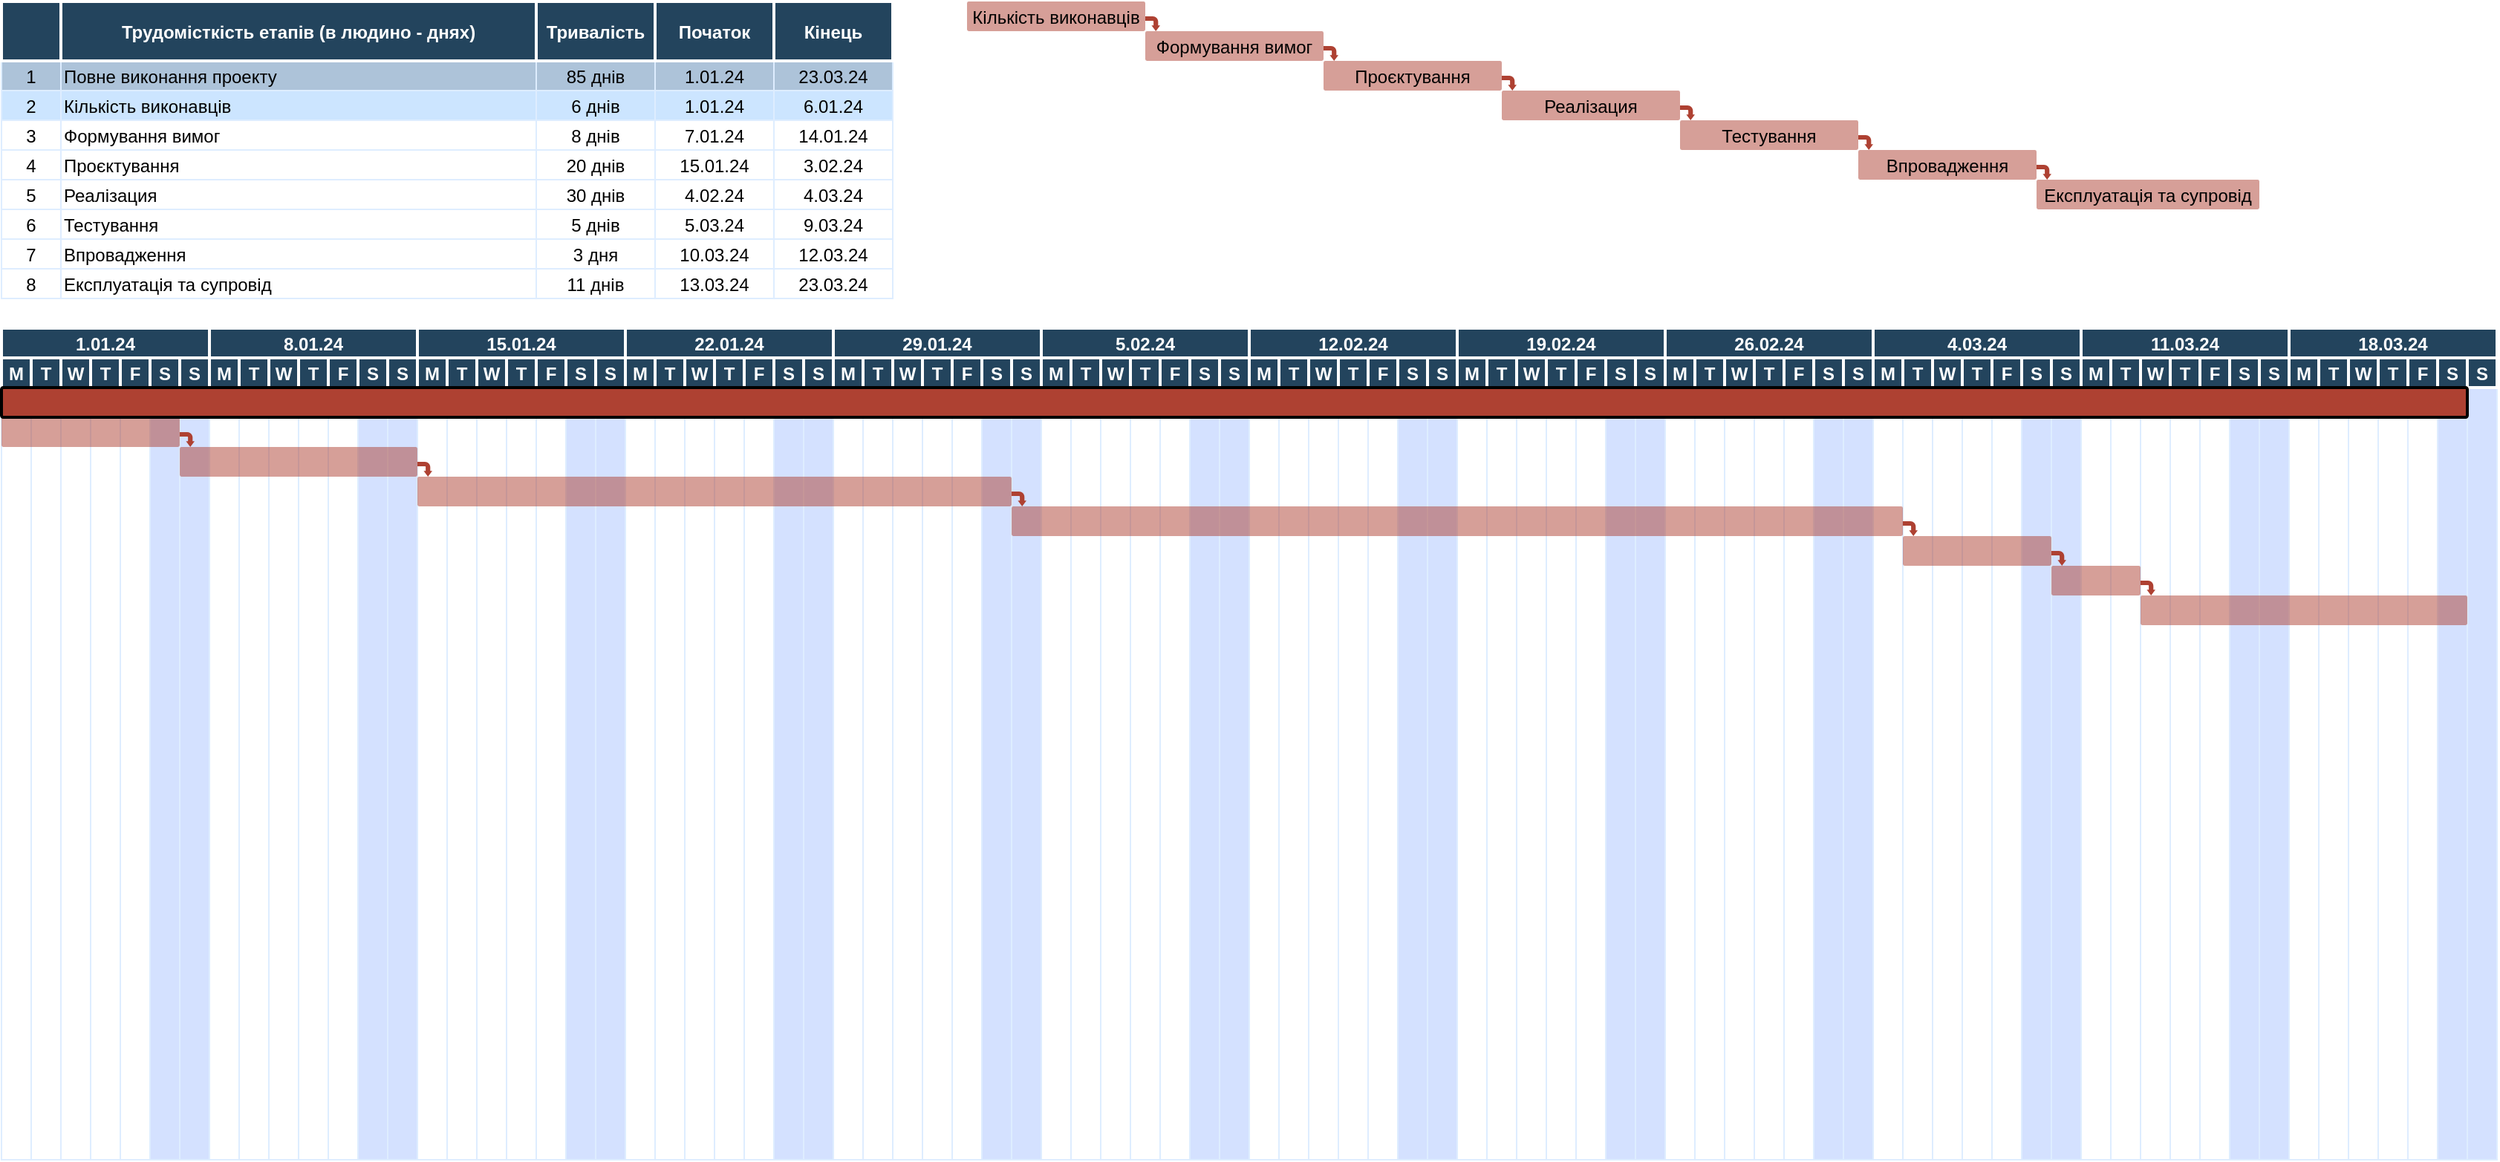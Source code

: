 <mxfile version="22.1.11" type="device">
  <diagram name="Page-1" id="8378b5f6-a2b2-b727-a746-972ab9d02e00">
    <mxGraphModel dx="1666" dy="759" grid="1" gridSize="10" guides="1" tooltips="1" connect="0" arrows="1" fold="1" page="1" pageScale="1.5" pageWidth="1169" pageHeight="827" background="none" math="0" shadow="0">
      <root>
        <mxCell id="0" />
        <mxCell id="1" parent="0" />
        <mxCell id="yzSinO0hrtpDDesFTwgu-344" value="" style="strokeColor=#DEEDFF" vertex="1" parent="1">
          <mxGeometry x="1610.0" y="320.0" width="20" height="520" as="geometry" />
        </mxCell>
        <mxCell id="yzSinO0hrtpDDesFTwgu-345" value="" style="strokeColor=#DEEDFF" vertex="1" parent="1">
          <mxGeometry x="1630.0" y="320.0" width="20" height="520" as="geometry" />
        </mxCell>
        <mxCell id="yzSinO0hrtpDDesFTwgu-346" value="" style="strokeColor=#DEEDFF" vertex="1" parent="1">
          <mxGeometry x="1650.0" y="320.0" width="20" height="520" as="geometry" />
        </mxCell>
        <mxCell id="yzSinO0hrtpDDesFTwgu-347" value="" style="strokeColor=#DEEDFF" vertex="1" parent="1">
          <mxGeometry x="1670.0" y="320.0" width="20" height="520" as="geometry" />
        </mxCell>
        <mxCell id="yzSinO0hrtpDDesFTwgu-348" value="" style="strokeColor=#DEEDFF" vertex="1" parent="1">
          <mxGeometry x="1690.0" y="320.0" width="20" height="520" as="geometry" />
        </mxCell>
        <mxCell id="yzSinO0hrtpDDesFTwgu-349" value="" style="strokeColor=#DEEDFF;fillColor=#D4E1FF" vertex="1" parent="1">
          <mxGeometry x="1710.0" y="320.0" width="20" height="520" as="geometry" />
        </mxCell>
        <mxCell id="yzSinO0hrtpDDesFTwgu-350" value="" style="strokeColor=#DEEDFF;fillColor=#D4E1FF" vertex="1" parent="1">
          <mxGeometry x="1730.0" y="320.0" width="20" height="520" as="geometry" />
        </mxCell>
        <mxCell id="yzSinO0hrtpDDesFTwgu-351" value="18.03.24" style="fillColor=#23445D;strokeColor=#FFFFFF;strokeWidth=2;fontColor=#FFFFFF;fontStyle=1" vertex="1" parent="1">
          <mxGeometry x="1610.0" y="280.0" width="140" height="20" as="geometry" />
        </mxCell>
        <mxCell id="yzSinO0hrtpDDesFTwgu-352" value="M" style="fillColor=#23445D;strokeColor=#FFFFFF;strokeWidth=2;fontColor=#FFFFFF;fontStyle=1" vertex="1" parent="1">
          <mxGeometry x="1610.0" y="300.0" width="20" height="20" as="geometry" />
        </mxCell>
        <mxCell id="yzSinO0hrtpDDesFTwgu-353" value="T" style="fillColor=#23445D;strokeColor=#FFFFFF;strokeWidth=2;fontColor=#FFFFFF;fontStyle=1" vertex="1" parent="1">
          <mxGeometry x="1630.0" y="300.0" width="20" height="20" as="geometry" />
        </mxCell>
        <mxCell id="yzSinO0hrtpDDesFTwgu-354" value="W" style="fillColor=#23445D;strokeColor=#FFFFFF;strokeWidth=2;fontColor=#FFFFFF;fontStyle=1" vertex="1" parent="1">
          <mxGeometry x="1650.0" y="300.0" width="20" height="20" as="geometry" />
        </mxCell>
        <mxCell id="yzSinO0hrtpDDesFTwgu-355" value="T" style="fillColor=#23445D;strokeColor=#FFFFFF;strokeWidth=2;fontColor=#FFFFFF;fontStyle=1" vertex="1" parent="1">
          <mxGeometry x="1670.0" y="300.0" width="20" height="20" as="geometry" />
        </mxCell>
        <mxCell id="yzSinO0hrtpDDesFTwgu-356" value="F" style="fillColor=#23445D;strokeColor=#FFFFFF;strokeWidth=2;fontColor=#FFFFFF;fontStyle=1" vertex="1" parent="1">
          <mxGeometry x="1690.0" y="300.0" width="20" height="20" as="geometry" />
        </mxCell>
        <mxCell id="yzSinO0hrtpDDesFTwgu-357" value="S" style="fillColor=#23445D;strokeColor=#FFFFFF;strokeWidth=2;fontColor=#FFFFFF;fontStyle=1" vertex="1" parent="1">
          <mxGeometry x="1710.0" y="300.0" width="20" height="20" as="geometry" />
        </mxCell>
        <mxCell id="yzSinO0hrtpDDesFTwgu-358" value="S" style="fillColor=#23445D;strokeColor=#FFFFFF;strokeWidth=2;fontColor=#FFFFFF;fontStyle=1" vertex="1" parent="1">
          <mxGeometry x="1730.0" y="300.0" width="20" height="20" as="geometry" />
        </mxCell>
        <mxCell id="yzSinO0hrtpDDesFTwgu-278" value="" style="strokeColor=#DEEDFF" vertex="1" parent="1">
          <mxGeometry x="1050.0" y="320.0" width="20" height="520" as="geometry" />
        </mxCell>
        <mxCell id="yzSinO0hrtpDDesFTwgu-279" value="" style="strokeColor=#DEEDFF" vertex="1" parent="1">
          <mxGeometry x="1070.0" y="320.0" width="20" height="520" as="geometry" />
        </mxCell>
        <mxCell id="yzSinO0hrtpDDesFTwgu-280" value="" style="strokeColor=#DEEDFF" vertex="1" parent="1">
          <mxGeometry x="1090.0" y="320.0" width="20" height="520" as="geometry" />
        </mxCell>
        <mxCell id="yzSinO0hrtpDDesFTwgu-281" value="" style="strokeColor=#DEEDFF" vertex="1" parent="1">
          <mxGeometry x="1110.0" y="320.0" width="20" height="520" as="geometry" />
        </mxCell>
        <mxCell id="yzSinO0hrtpDDesFTwgu-282" value="" style="strokeColor=#DEEDFF" vertex="1" parent="1">
          <mxGeometry x="1130.0" y="320.0" width="20" height="520" as="geometry" />
        </mxCell>
        <mxCell id="yzSinO0hrtpDDesFTwgu-283" value="" style="strokeColor=#DEEDFF;fillColor=#D4E1FF" vertex="1" parent="1">
          <mxGeometry x="1150.0" y="320.0" width="20" height="520" as="geometry" />
        </mxCell>
        <mxCell id="yzSinO0hrtpDDesFTwgu-284" value="" style="strokeColor=#DEEDFF;fillColor=#D4E1FF" vertex="1" parent="1">
          <mxGeometry x="1170.0" y="320.0" width="20" height="520" as="geometry" />
        </mxCell>
        <mxCell id="yzSinO0hrtpDDesFTwgu-285" value="19.02.24" style="fillColor=#23445D;strokeColor=#FFFFFF;strokeWidth=2;fontColor=#FFFFFF;fontStyle=1" vertex="1" parent="1">
          <mxGeometry x="1050.0" y="280.0" width="140" height="20" as="geometry" />
        </mxCell>
        <mxCell id="yzSinO0hrtpDDesFTwgu-286" value="M" style="fillColor=#23445D;strokeColor=#FFFFFF;strokeWidth=2;fontColor=#FFFFFF;fontStyle=1" vertex="1" parent="1">
          <mxGeometry x="1050.0" y="300.0" width="20" height="20" as="geometry" />
        </mxCell>
        <mxCell id="yzSinO0hrtpDDesFTwgu-287" value="T" style="fillColor=#23445D;strokeColor=#FFFFFF;strokeWidth=2;fontColor=#FFFFFF;fontStyle=1" vertex="1" parent="1">
          <mxGeometry x="1070.0" y="300.0" width="20" height="20" as="geometry" />
        </mxCell>
        <mxCell id="yzSinO0hrtpDDesFTwgu-288" value="W" style="fillColor=#23445D;strokeColor=#FFFFFF;strokeWidth=2;fontColor=#FFFFFF;fontStyle=1" vertex="1" parent="1">
          <mxGeometry x="1090.0" y="300.0" width="20" height="20" as="geometry" />
        </mxCell>
        <mxCell id="yzSinO0hrtpDDesFTwgu-289" value="T" style="fillColor=#23445D;strokeColor=#FFFFFF;strokeWidth=2;fontColor=#FFFFFF;fontStyle=1" vertex="1" parent="1">
          <mxGeometry x="1110.0" y="300.0" width="20" height="20" as="geometry" />
        </mxCell>
        <mxCell id="yzSinO0hrtpDDesFTwgu-290" value="F" style="fillColor=#23445D;strokeColor=#FFFFFF;strokeWidth=2;fontColor=#FFFFFF;fontStyle=1" vertex="1" parent="1">
          <mxGeometry x="1130.0" y="300.0" width="20" height="20" as="geometry" />
        </mxCell>
        <mxCell id="yzSinO0hrtpDDesFTwgu-291" value="S" style="fillColor=#23445D;strokeColor=#FFFFFF;strokeWidth=2;fontColor=#FFFFFF;fontStyle=1" vertex="1" parent="1">
          <mxGeometry x="1150.0" y="300.0" width="20" height="20" as="geometry" />
        </mxCell>
        <mxCell id="yzSinO0hrtpDDesFTwgu-292" value="S" style="fillColor=#23445D;strokeColor=#FFFFFF;strokeWidth=2;fontColor=#FFFFFF;fontStyle=1" vertex="1" parent="1">
          <mxGeometry x="1170.0" y="300.0" width="20" height="20" as="geometry" />
        </mxCell>
        <mxCell id="yzSinO0hrtpDDesFTwgu-293" value="" style="shape=mxgraph.arrows.bent_right_arrow;fillColor=#AE4132;strokeColor=none;strokeWidth=2;direction=south" vertex="1" parent="1">
          <mxGeometry x="1510.0" y="450.0" width="10.0" height="10.0" as="geometry" />
        </mxCell>
        <mxCell id="yzSinO0hrtpDDesFTwgu-294" value="" style="strokeColor=#DEEDFF" vertex="1" parent="1">
          <mxGeometry x="1190.0" y="320.0" width="20" height="520" as="geometry" />
        </mxCell>
        <mxCell id="yzSinO0hrtpDDesFTwgu-295" value="" style="strokeColor=#DEEDFF" vertex="1" parent="1">
          <mxGeometry x="1210.0" y="320.0" width="20" height="520" as="geometry" />
        </mxCell>
        <mxCell id="yzSinO0hrtpDDesFTwgu-296" value="" style="strokeColor=#DEEDFF" vertex="1" parent="1">
          <mxGeometry x="1230.0" y="320.0" width="20" height="520" as="geometry" />
        </mxCell>
        <mxCell id="yzSinO0hrtpDDesFTwgu-297" value="" style="strokeColor=#DEEDFF" vertex="1" parent="1">
          <mxGeometry x="1250.0" y="320.0" width="20" height="520" as="geometry" />
        </mxCell>
        <mxCell id="yzSinO0hrtpDDesFTwgu-298" value="" style="strokeColor=#DEEDFF" vertex="1" parent="1">
          <mxGeometry x="1270.0" y="320.0" width="20" height="520" as="geometry" />
        </mxCell>
        <mxCell id="yzSinO0hrtpDDesFTwgu-299" value="" style="strokeColor=#DEEDFF;fillColor=#D4E1FF" vertex="1" parent="1">
          <mxGeometry x="1290.0" y="320.0" width="20" height="520" as="geometry" />
        </mxCell>
        <mxCell id="yzSinO0hrtpDDesFTwgu-300" value="" style="strokeColor=#DEEDFF;fillColor=#D4E1FF" vertex="1" parent="1">
          <mxGeometry x="1310.0" y="320.0" width="20" height="520" as="geometry" />
        </mxCell>
        <mxCell id="yzSinO0hrtpDDesFTwgu-301" value="26.02.24" style="fillColor=#23445D;strokeColor=#FFFFFF;strokeWidth=2;fontColor=#FFFFFF;fontStyle=1" vertex="1" parent="1">
          <mxGeometry x="1190.0" y="280.0" width="140" height="20" as="geometry" />
        </mxCell>
        <mxCell id="yzSinO0hrtpDDesFTwgu-302" value="M" style="fillColor=#23445D;strokeColor=#FFFFFF;strokeWidth=2;fontColor=#FFFFFF;fontStyle=1" vertex="1" parent="1">
          <mxGeometry x="1190.0" y="300.0" width="20" height="20" as="geometry" />
        </mxCell>
        <mxCell id="yzSinO0hrtpDDesFTwgu-303" value="T" style="fillColor=#23445D;strokeColor=#FFFFFF;strokeWidth=2;fontColor=#FFFFFF;fontStyle=1" vertex="1" parent="1">
          <mxGeometry x="1210.0" y="300.0" width="20" height="20" as="geometry" />
        </mxCell>
        <mxCell id="yzSinO0hrtpDDesFTwgu-304" value="W" style="fillColor=#23445D;strokeColor=#FFFFFF;strokeWidth=2;fontColor=#FFFFFF;fontStyle=1" vertex="1" parent="1">
          <mxGeometry x="1230.0" y="300.0" width="20" height="20" as="geometry" />
        </mxCell>
        <mxCell id="yzSinO0hrtpDDesFTwgu-305" value="T" style="fillColor=#23445D;strokeColor=#FFFFFF;strokeWidth=2;fontColor=#FFFFFF;fontStyle=1" vertex="1" parent="1">
          <mxGeometry x="1250.0" y="300.0" width="20" height="20" as="geometry" />
        </mxCell>
        <mxCell id="yzSinO0hrtpDDesFTwgu-306" value="F" style="fillColor=#23445D;strokeColor=#FFFFFF;strokeWidth=2;fontColor=#FFFFFF;fontStyle=1" vertex="1" parent="1">
          <mxGeometry x="1270.0" y="300.0" width="20" height="20" as="geometry" />
        </mxCell>
        <mxCell id="yzSinO0hrtpDDesFTwgu-307" value="S" style="fillColor=#23445D;strokeColor=#FFFFFF;strokeWidth=2;fontColor=#FFFFFF;fontStyle=1" vertex="1" parent="1">
          <mxGeometry x="1290.0" y="300.0" width="20" height="20" as="geometry" />
        </mxCell>
        <mxCell id="yzSinO0hrtpDDesFTwgu-308" value="S" style="fillColor=#23445D;strokeColor=#FFFFFF;strokeWidth=2;fontColor=#FFFFFF;fontStyle=1" vertex="1" parent="1">
          <mxGeometry x="1310.0" y="300.0" width="20" height="20" as="geometry" />
        </mxCell>
        <mxCell id="yzSinO0hrtpDDesFTwgu-309" value="" style="shape=mxgraph.arrows.bent_right_arrow;fillColor=#AE4132;strokeColor=none;strokeWidth=2;direction=south" vertex="1" parent="1">
          <mxGeometry x="1510.0" y="450.0" width="10.0" height="10.0" as="geometry" />
        </mxCell>
        <mxCell id="yzSinO0hrtpDDesFTwgu-310" value="" style="strokeColor=#DEEDFF" vertex="1" parent="1">
          <mxGeometry x="1330.0" y="320.0" width="20" height="520" as="geometry" />
        </mxCell>
        <mxCell id="yzSinO0hrtpDDesFTwgu-311" value="" style="strokeColor=#DEEDFF" vertex="1" parent="1">
          <mxGeometry x="1350.0" y="320.0" width="20" height="520" as="geometry" />
        </mxCell>
        <mxCell id="yzSinO0hrtpDDesFTwgu-312" value="" style="strokeColor=#DEEDFF" vertex="1" parent="1">
          <mxGeometry x="1370.0" y="320.0" width="20" height="520" as="geometry" />
        </mxCell>
        <mxCell id="yzSinO0hrtpDDesFTwgu-313" value="" style="strokeColor=#DEEDFF" vertex="1" parent="1">
          <mxGeometry x="1390.0" y="320.0" width="20" height="520" as="geometry" />
        </mxCell>
        <mxCell id="yzSinO0hrtpDDesFTwgu-314" value="" style="strokeColor=#DEEDFF" vertex="1" parent="1">
          <mxGeometry x="1410.0" y="320.0" width="20" height="520" as="geometry" />
        </mxCell>
        <mxCell id="yzSinO0hrtpDDesFTwgu-315" value="" style="strokeColor=#DEEDFF;fillColor=#D4E1FF" vertex="1" parent="1">
          <mxGeometry x="1430.0" y="320.0" width="20" height="520" as="geometry" />
        </mxCell>
        <mxCell id="yzSinO0hrtpDDesFTwgu-316" value="" style="strokeColor=#DEEDFF;fillColor=#D4E1FF" vertex="1" parent="1">
          <mxGeometry x="1450.0" y="320.0" width="20" height="520" as="geometry" />
        </mxCell>
        <mxCell id="yzSinO0hrtpDDesFTwgu-317" value="4.03.24" style="fillColor=#23445D;strokeColor=#FFFFFF;strokeWidth=2;fontColor=#FFFFFF;fontStyle=1" vertex="1" parent="1">
          <mxGeometry x="1330.0" y="280.0" width="140" height="20" as="geometry" />
        </mxCell>
        <mxCell id="yzSinO0hrtpDDesFTwgu-318" value="M" style="fillColor=#23445D;strokeColor=#FFFFFF;strokeWidth=2;fontColor=#FFFFFF;fontStyle=1" vertex="1" parent="1">
          <mxGeometry x="1330.0" y="300.0" width="20" height="20" as="geometry" />
        </mxCell>
        <mxCell id="yzSinO0hrtpDDesFTwgu-319" value="T" style="fillColor=#23445D;strokeColor=#FFFFFF;strokeWidth=2;fontColor=#FFFFFF;fontStyle=1" vertex="1" parent="1">
          <mxGeometry x="1350.0" y="300.0" width="20" height="20" as="geometry" />
        </mxCell>
        <mxCell id="yzSinO0hrtpDDesFTwgu-320" value="W" style="fillColor=#23445D;strokeColor=#FFFFFF;strokeWidth=2;fontColor=#FFFFFF;fontStyle=1" vertex="1" parent="1">
          <mxGeometry x="1370.0" y="300.0" width="20" height="20" as="geometry" />
        </mxCell>
        <mxCell id="yzSinO0hrtpDDesFTwgu-321" value="T" style="fillColor=#23445D;strokeColor=#FFFFFF;strokeWidth=2;fontColor=#FFFFFF;fontStyle=1" vertex="1" parent="1">
          <mxGeometry x="1390.0" y="300.0" width="20" height="20" as="geometry" />
        </mxCell>
        <mxCell id="yzSinO0hrtpDDesFTwgu-322" value="F" style="fillColor=#23445D;strokeColor=#FFFFFF;strokeWidth=2;fontColor=#FFFFFF;fontStyle=1" vertex="1" parent="1">
          <mxGeometry x="1410.0" y="300.0" width="20" height="20" as="geometry" />
        </mxCell>
        <mxCell id="yzSinO0hrtpDDesFTwgu-323" value="S" style="fillColor=#23445D;strokeColor=#FFFFFF;strokeWidth=2;fontColor=#FFFFFF;fontStyle=1" vertex="1" parent="1">
          <mxGeometry x="1430.0" y="300.0" width="20" height="20" as="geometry" />
        </mxCell>
        <mxCell id="yzSinO0hrtpDDesFTwgu-324" value="S" style="fillColor=#23445D;strokeColor=#FFFFFF;strokeWidth=2;fontColor=#FFFFFF;fontStyle=1" vertex="1" parent="1">
          <mxGeometry x="1450.0" y="300.0" width="20" height="20" as="geometry" />
        </mxCell>
        <mxCell id="yzSinO0hrtpDDesFTwgu-325" value="" style="shape=mxgraph.arrows.bent_right_arrow;fillColor=#AE4132;strokeColor=none;strokeWidth=2;direction=south" vertex="1" parent="1">
          <mxGeometry x="1350.0" y="410.0" width="10.0" height="10.0" as="geometry" />
        </mxCell>
        <mxCell id="yzSinO0hrtpDDesFTwgu-326" value="" style="strokeColor=#DEEDFF" vertex="1" parent="1">
          <mxGeometry x="1470.0" y="320.0" width="20" height="520" as="geometry" />
        </mxCell>
        <mxCell id="yzSinO0hrtpDDesFTwgu-327" value="" style="strokeColor=#DEEDFF" vertex="1" parent="1">
          <mxGeometry x="1490.0" y="320.0" width="20" height="520" as="geometry" />
        </mxCell>
        <mxCell id="yzSinO0hrtpDDesFTwgu-328" value="" style="strokeColor=#DEEDFF" vertex="1" parent="1">
          <mxGeometry x="1510.0" y="320.0" width="20" height="520" as="geometry" />
        </mxCell>
        <mxCell id="yzSinO0hrtpDDesFTwgu-329" value="" style="strokeColor=#DEEDFF" vertex="1" parent="1">
          <mxGeometry x="1530.0" y="320.0" width="20" height="520" as="geometry" />
        </mxCell>
        <mxCell id="yzSinO0hrtpDDesFTwgu-330" value="" style="strokeColor=#DEEDFF" vertex="1" parent="1">
          <mxGeometry x="1550.0" y="320.0" width="20" height="520" as="geometry" />
        </mxCell>
        <mxCell id="yzSinO0hrtpDDesFTwgu-331" value="" style="strokeColor=#DEEDFF;fillColor=#D4E1FF" vertex="1" parent="1">
          <mxGeometry x="1570.0" y="320.0" width="20" height="520" as="geometry" />
        </mxCell>
        <mxCell id="yzSinO0hrtpDDesFTwgu-332" value="" style="strokeColor=#DEEDFF;fillColor=#D4E1FF" vertex="1" parent="1">
          <mxGeometry x="1590.0" y="320.0" width="20" height="520" as="geometry" />
        </mxCell>
        <mxCell id="yzSinO0hrtpDDesFTwgu-333" value="11.03.24" style="fillColor=#23445D;strokeColor=#FFFFFF;strokeWidth=2;fontColor=#FFFFFF;fontStyle=1" vertex="1" parent="1">
          <mxGeometry x="1470.0" y="280.0" width="140" height="20" as="geometry" />
        </mxCell>
        <mxCell id="yzSinO0hrtpDDesFTwgu-334" value="M" style="fillColor=#23445D;strokeColor=#FFFFFF;strokeWidth=2;fontColor=#FFFFFF;fontStyle=1" vertex="1" parent="1">
          <mxGeometry x="1470" y="300" width="20" height="20" as="geometry" />
        </mxCell>
        <mxCell id="yzSinO0hrtpDDesFTwgu-335" value="T" style="fillColor=#23445D;strokeColor=#FFFFFF;strokeWidth=2;fontColor=#FFFFFF;fontStyle=1" vertex="1" parent="1">
          <mxGeometry x="1490.0" y="300.0" width="20" height="20" as="geometry" />
        </mxCell>
        <mxCell id="yzSinO0hrtpDDesFTwgu-336" value="W" style="fillColor=#23445D;strokeColor=#FFFFFF;strokeWidth=2;fontColor=#FFFFFF;fontStyle=1" vertex="1" parent="1">
          <mxGeometry x="1510.0" y="300.0" width="20" height="20" as="geometry" />
        </mxCell>
        <mxCell id="yzSinO0hrtpDDesFTwgu-337" value="T" style="fillColor=#23445D;strokeColor=#FFFFFF;strokeWidth=2;fontColor=#FFFFFF;fontStyle=1" vertex="1" parent="1">
          <mxGeometry x="1530.0" y="300.0" width="20" height="20" as="geometry" />
        </mxCell>
        <mxCell id="yzSinO0hrtpDDesFTwgu-338" value="F" style="fillColor=#23445D;strokeColor=#FFFFFF;strokeWidth=2;fontColor=#FFFFFF;fontStyle=1" vertex="1" parent="1">
          <mxGeometry x="1550.0" y="300.0" width="20" height="20" as="geometry" />
        </mxCell>
        <mxCell id="yzSinO0hrtpDDesFTwgu-339" value="S" style="fillColor=#23445D;strokeColor=#FFFFFF;strokeWidth=2;fontColor=#FFFFFF;fontStyle=1" vertex="1" parent="1">
          <mxGeometry x="1570.0" y="300.0" width="20" height="20" as="geometry" />
        </mxCell>
        <mxCell id="yzSinO0hrtpDDesFTwgu-340" value="S" style="fillColor=#23445D;strokeColor=#FFFFFF;strokeWidth=2;fontColor=#FFFFFF;fontStyle=1" vertex="1" parent="1">
          <mxGeometry x="1590.0" y="300.0" width="20" height="20" as="geometry" />
        </mxCell>
        <mxCell id="yzSinO0hrtpDDesFTwgu-341" value="" style="shape=mxgraph.arrows.bent_right_arrow;fillColor=#AE4132;strokeColor=none;strokeWidth=2;direction=south" vertex="1" parent="1">
          <mxGeometry x="1450.0" y="430.0" width="10.0" height="10.0" as="geometry" />
        </mxCell>
        <mxCell id="63" value="1" style="strokeColor=#DEEDFF;fillColor=#ADC3D9" parent="1" vertex="1">
          <mxGeometry x="70" y="100" width="40" height="20" as="geometry" />
        </mxCell>
        <mxCell id="64" value="Повне виконання проекту" style="align=left;strokeColor=#DEEDFF;fillColor=#ADC3D9" parent="1" vertex="1">
          <mxGeometry x="110" y="100" width="320" height="20" as="geometry" />
        </mxCell>
        <mxCell id="65" value="85 днів" style="strokeColor=#DEEDFF;fillColor=#ADC3D9" parent="1" vertex="1">
          <mxGeometry x="430.0" y="100" width="80.0" height="20" as="geometry" />
        </mxCell>
        <mxCell id="66" value="1.01.24" style="strokeColor=#DEEDFF;fillColor=#ADC3D9" parent="1" vertex="1">
          <mxGeometry x="510.0" y="100" width="80.0" height="20" as="geometry" />
        </mxCell>
        <mxCell id="67" value="23.03.24" style="strokeColor=#DEEDFF;fillColor=#ADC3D9" parent="1" vertex="1">
          <mxGeometry x="590.0" y="100.0" width="80.0" height="20" as="geometry" />
        </mxCell>
        <mxCell id="68" value="" style="strokeColor=#DEEDFF" parent="1" vertex="1">
          <mxGeometry x="70.0" y="320.0" width="20" height="520" as="geometry" />
        </mxCell>
        <mxCell id="69" value="2" style="strokeColor=#DEEDFF;fillColor=#CCE5FF" parent="1" vertex="1">
          <mxGeometry x="70.0" y="120.0" width="40" height="20" as="geometry" />
        </mxCell>
        <mxCell id="70" value="Кількість виконавців" style="align=left;strokeColor=#DEEDFF;fillColor=#CCE5FF" parent="1" vertex="1">
          <mxGeometry x="110" y="120" width="320" height="20" as="geometry" />
        </mxCell>
        <mxCell id="71" value="6 днів" style="strokeColor=#DEEDFF;fillColor=#CCE5FF" parent="1" vertex="1">
          <mxGeometry x="430.0" y="120.0" width="80.0" height="20" as="geometry" />
        </mxCell>
        <mxCell id="72" value="1.01.24" style="strokeColor=#DEEDFF;fillColor=#CCE5FF" parent="1" vertex="1">
          <mxGeometry x="510.0" y="120.0" width="80.0" height="20" as="geometry" />
        </mxCell>
        <mxCell id="73" value="6.01.24" style="strokeColor=#DEEDFF;fillColor=#CCE5FF" parent="1" vertex="1">
          <mxGeometry x="590.0" y="120.0" width="80.0" height="20" as="geometry" />
        </mxCell>
        <mxCell id="74" value="3" style="strokeColor=#DEEDFF" parent="1" vertex="1">
          <mxGeometry x="70.0" y="140.0" width="40" height="20" as="geometry" />
        </mxCell>
        <mxCell id="75" value="Формування вимог" style="align=left;strokeColor=#DEEDFF" parent="1" vertex="1">
          <mxGeometry x="110.0" y="140.0" width="320.0" height="20.0" as="geometry" />
        </mxCell>
        <mxCell id="76" value="8 днів" style="strokeColor=#DEEDFF" parent="1" vertex="1">
          <mxGeometry x="430.0" y="140.0" width="80.0" height="20" as="geometry" />
        </mxCell>
        <mxCell id="77" value="7.01.24" style="strokeColor=#DEEDFF" parent="1" vertex="1">
          <mxGeometry x="510.0" y="140.0" width="80.0" height="20" as="geometry" />
        </mxCell>
        <mxCell id="78" value="14.01.24" style="strokeColor=#DEEDFF" parent="1" vertex="1">
          <mxGeometry x="590.0" y="140" width="80.0" height="20" as="geometry" />
        </mxCell>
        <mxCell id="79" value="4" style="strokeColor=#DEEDFF" parent="1" vertex="1">
          <mxGeometry x="70" y="160.0" width="40" height="20" as="geometry" />
        </mxCell>
        <mxCell id="80" value="Проєктування" style="align=left;strokeColor=#DEEDFF" parent="1" vertex="1">
          <mxGeometry x="110" y="160.0" width="320" height="20" as="geometry" />
        </mxCell>
        <mxCell id="81" value="20 днів" style="strokeColor=#DEEDFF" parent="1" vertex="1">
          <mxGeometry x="430.0" y="160.0" width="80.0" height="20" as="geometry" />
        </mxCell>
        <mxCell id="82" value="15.01.24" style="strokeColor=#DEEDFF" parent="1" vertex="1">
          <mxGeometry x="510.0" y="160.0" width="80.0" height="20" as="geometry" />
        </mxCell>
        <mxCell id="83" value="3.02.24" style="strokeColor=#DEEDFF" parent="1" vertex="1">
          <mxGeometry x="590.0" y="160.0" width="80.0" height="20" as="geometry" />
        </mxCell>
        <mxCell id="84" value="5" style="strokeColor=#DEEDFF" parent="1" vertex="1">
          <mxGeometry x="70.0" y="180.0" width="40" height="20" as="geometry" />
        </mxCell>
        <mxCell id="85" value="Реалізация" style="align=left;strokeColor=#DEEDFF" parent="1" vertex="1">
          <mxGeometry x="110.0" y="180.0" width="320.0" height="20" as="geometry" />
        </mxCell>
        <mxCell id="86" value="30 днів" style="strokeColor=#DEEDFF" parent="1" vertex="1">
          <mxGeometry x="430.0" y="180.0" width="80.0" height="20" as="geometry" />
        </mxCell>
        <mxCell id="87" value="4.02.24" style="strokeColor=#DEEDFF" parent="1" vertex="1">
          <mxGeometry x="510.0" y="180.0" width="80.0" height="20" as="geometry" />
        </mxCell>
        <mxCell id="88" value="4.03.24" style="strokeColor=#DEEDFF" parent="1" vertex="1">
          <mxGeometry x="590.0" y="180.0" width="80.0" height="20" as="geometry" />
        </mxCell>
        <mxCell id="89" value="6" style="strokeColor=#DEEDFF" parent="1" vertex="1">
          <mxGeometry x="70.0" y="200.0" width="40" height="20" as="geometry" />
        </mxCell>
        <mxCell id="90" value="Тестування" style="align=left;strokeColor=#DEEDFF" parent="1" vertex="1">
          <mxGeometry x="110.0" y="200.0" width="320.0" height="20" as="geometry" />
        </mxCell>
        <mxCell id="91" value="5 днів" style="strokeColor=#DEEDFF" parent="1" vertex="1">
          <mxGeometry x="430.0" y="200.0" width="80.0" height="20" as="geometry" />
        </mxCell>
        <mxCell id="92" value="5.03.24" style="strokeColor=#DEEDFF" parent="1" vertex="1">
          <mxGeometry x="510.0" y="200.0" width="80.0" height="20" as="geometry" />
        </mxCell>
        <mxCell id="93" value="9.03.24" style="strokeColor=#DEEDFF" parent="1" vertex="1">
          <mxGeometry x="590.0" y="200.0" width="80.0" height="20" as="geometry" />
        </mxCell>
        <mxCell id="94" value="7" style="strokeColor=#DEEDFF" parent="1" vertex="1">
          <mxGeometry x="70.0" y="220.0" width="40" height="20" as="geometry" />
        </mxCell>
        <mxCell id="95" value="Впровадження" style="align=left;strokeColor=#DEEDFF" parent="1" vertex="1">
          <mxGeometry x="110.0" y="220.0" width="320.0" height="20" as="geometry" />
        </mxCell>
        <mxCell id="96" value="3 дня" style="strokeColor=#DEEDFF" parent="1" vertex="1">
          <mxGeometry x="430.0" y="220.0" width="80.0" height="20" as="geometry" />
        </mxCell>
        <mxCell id="97" value="10.03.24" style="strokeColor=#DEEDFF" parent="1" vertex="1">
          <mxGeometry x="510.0" y="220.0" width="80.0" height="20" as="geometry" />
        </mxCell>
        <mxCell id="98" value="12.03.24" style="strokeColor=#DEEDFF" parent="1" vertex="1">
          <mxGeometry x="590.0" y="220.0" width="80.0" height="20" as="geometry" />
        </mxCell>
        <mxCell id="99" value="8" style="strokeColor=#DEEDFF" parent="1" vertex="1">
          <mxGeometry x="70.0" y="240.0" width="40" height="20" as="geometry" />
        </mxCell>
        <mxCell id="100" value="Експлуатація та супровід" style="align=left;strokeColor=#DEEDFF" parent="1" vertex="1">
          <mxGeometry x="110.0" y="240.0" width="320.0" height="20" as="geometry" />
        </mxCell>
        <mxCell id="101" value="11 днів" style="strokeColor=#DEEDFF" parent="1" vertex="1">
          <mxGeometry x="430.0" y="240.0" width="80.0" height="20" as="geometry" />
        </mxCell>
        <mxCell id="102" value="13.03.24" style="strokeColor=#DEEDFF" parent="1" vertex="1">
          <mxGeometry x="510.0" y="240.0" width="80.0" height="20" as="geometry" />
        </mxCell>
        <mxCell id="103" value="23.03.24" style="strokeColor=#DEEDFF" parent="1" vertex="1">
          <mxGeometry x="590.0" y="240.0" width="80.0" height="20" as="geometry" />
        </mxCell>
        <mxCell id="194" value="" style="strokeColor=#DEEDFF" parent="1" vertex="1">
          <mxGeometry x="90.0" y="320.0" width="20" height="520" as="geometry" />
        </mxCell>
        <mxCell id="195" value="" style="strokeColor=#DEEDFF" parent="1" vertex="1">
          <mxGeometry x="110.0" y="320.0" width="20" height="520" as="geometry" />
        </mxCell>
        <mxCell id="196" value="" style="strokeColor=#DEEDFF" parent="1" vertex="1">
          <mxGeometry x="130.0" y="320.0" width="20" height="520" as="geometry" />
        </mxCell>
        <mxCell id="197" value="" style="strokeColor=#DEEDFF" parent="1" vertex="1">
          <mxGeometry x="150.0" y="320.0" width="20" height="520" as="geometry" />
        </mxCell>
        <mxCell id="198" value="" style="strokeColor=#DEEDFF;fillColor=#D4E1FF" parent="1" vertex="1">
          <mxGeometry x="170.0" y="320.0" width="20" height="520" as="geometry" />
        </mxCell>
        <mxCell id="199" value="" style="strokeColor=#DEEDFF;fillColor=#D4E1FF" parent="1" vertex="1">
          <mxGeometry x="190.0" y="320.0" width="20" height="520" as="geometry" />
        </mxCell>
        <mxCell id="200" value="" style="strokeColor=#DEEDFF" parent="1" vertex="1">
          <mxGeometry x="210.0" y="320.0" width="20" height="520" as="geometry" />
        </mxCell>
        <mxCell id="201" value="" style="strokeColor=#DEEDFF" parent="1" vertex="1">
          <mxGeometry x="230.0" y="320.0" width="20" height="520" as="geometry" />
        </mxCell>
        <mxCell id="202" value="" style="strokeColor=#DEEDFF" parent="1" vertex="1">
          <mxGeometry x="250.0" y="320.0" width="20" height="520" as="geometry" />
        </mxCell>
        <mxCell id="203" value="" style="strokeColor=#DEEDFF" parent="1" vertex="1">
          <mxGeometry x="270.0" y="320.0" width="20" height="520" as="geometry" />
        </mxCell>
        <mxCell id="204" value="" style="strokeColor=#DEEDFF" parent="1" vertex="1">
          <mxGeometry x="290.0" y="320.0" width="20" height="520" as="geometry" />
        </mxCell>
        <mxCell id="205" value="" style="strokeColor=#DEEDFF;fillColor=#D4E1FF" parent="1" vertex="1">
          <mxGeometry x="310.0" y="320.0" width="20" height="520" as="geometry" />
        </mxCell>
        <mxCell id="206" value="" style="strokeColor=#DEEDFF;fillColor=#D4E1FF" parent="1" vertex="1">
          <mxGeometry x="330.0" y="320.0" width="20" height="520" as="geometry" />
        </mxCell>
        <mxCell id="207" value="" style="strokeColor=#DEEDFF" parent="1" vertex="1">
          <mxGeometry x="350.0" y="320.0" width="20" height="520" as="geometry" />
        </mxCell>
        <mxCell id="208" value="" style="strokeColor=#DEEDFF" parent="1" vertex="1">
          <mxGeometry x="370.0" y="320.0" width="20" height="520" as="geometry" />
        </mxCell>
        <mxCell id="209" value="" style="strokeColor=#DEEDFF" parent="1" vertex="1">
          <mxGeometry x="390.0" y="320.0" width="20" height="520" as="geometry" />
        </mxCell>
        <mxCell id="210" value="" style="strokeColor=#DEEDFF" parent="1" vertex="1">
          <mxGeometry x="410.0" y="320.0" width="20" height="520" as="geometry" />
        </mxCell>
        <mxCell id="211" value="" style="strokeColor=#DEEDFF" parent="1" vertex="1">
          <mxGeometry x="430.0" y="320.0" width="20" height="520" as="geometry" />
        </mxCell>
        <mxCell id="212" value="" style="strokeColor=#DEEDFF;fillColor=#D4E1FF" parent="1" vertex="1">
          <mxGeometry x="450.0" y="320.0" width="20" height="520" as="geometry" />
        </mxCell>
        <mxCell id="213" value="" style="strokeColor=#DEEDFF;fillColor=#D4E1FF" parent="1" vertex="1">
          <mxGeometry x="470.0" y="320.0" width="20" height="520" as="geometry" />
        </mxCell>
        <mxCell id="214" value="" style="strokeColor=#DEEDFF" parent="1" vertex="1">
          <mxGeometry x="490.0" y="320.0" width="20" height="520" as="geometry" />
        </mxCell>
        <mxCell id="215" value="" style="strokeColor=#DEEDFF" parent="1" vertex="1">
          <mxGeometry x="510.0" y="320.0" width="20" height="520" as="geometry" />
        </mxCell>
        <mxCell id="216" value="" style="strokeColor=#DEEDFF" parent="1" vertex="1">
          <mxGeometry x="530.0" y="320.0" width="20" height="520" as="geometry" />
        </mxCell>
        <mxCell id="217" value="" style="strokeColor=#DEEDFF" parent="1" vertex="1">
          <mxGeometry x="550.0" y="320.0" width="20" height="520" as="geometry" />
        </mxCell>
        <mxCell id="218" value="" style="strokeColor=#DEEDFF" parent="1" vertex="1">
          <mxGeometry x="570.0" y="320.0" width="20" height="520" as="geometry" />
        </mxCell>
        <mxCell id="219" value="" style="strokeColor=#DEEDFF;fillColor=#D4E1FF" parent="1" vertex="1">
          <mxGeometry x="590.0" y="320.0" width="20" height="520" as="geometry" />
        </mxCell>
        <mxCell id="220" value="" style="strokeColor=#DEEDFF;fillColor=#D4E1FF" parent="1" vertex="1">
          <mxGeometry x="610.0" y="320.0" width="20" height="520" as="geometry" />
        </mxCell>
        <mxCell id="221" value="" style="strokeColor=#DEEDFF" parent="1" vertex="1">
          <mxGeometry x="630.0" y="320.0" width="20" height="520" as="geometry" />
        </mxCell>
        <mxCell id="222" value="" style="strokeColor=#DEEDFF" parent="1" vertex="1">
          <mxGeometry x="650.0" y="320.0" width="20" height="520" as="geometry" />
        </mxCell>
        <mxCell id="223" value="" style="strokeColor=#DEEDFF" parent="1" vertex="1">
          <mxGeometry x="670.0" y="320.0" width="20" height="520" as="geometry" />
        </mxCell>
        <mxCell id="224" value="" style="strokeColor=#DEEDFF" parent="1" vertex="1">
          <mxGeometry x="690.0" y="320.0" width="20" height="520" as="geometry" />
        </mxCell>
        <mxCell id="225" value="" style="strokeColor=#DEEDFF" parent="1" vertex="1">
          <mxGeometry x="710.0" y="320.0" width="20" height="520" as="geometry" />
        </mxCell>
        <mxCell id="226" value="" style="strokeColor=#DEEDFF;fillColor=#D4E1FF" parent="1" vertex="1">
          <mxGeometry x="730.0" y="320.0" width="20" height="520" as="geometry" />
        </mxCell>
        <mxCell id="227" value="" style="strokeColor=#DEEDFF;fillColor=#D4E1FF" parent="1" vertex="1">
          <mxGeometry x="750.0" y="320.0" width="20" height="520" as="geometry" />
        </mxCell>
        <mxCell id="228" value="" style="strokeColor=#DEEDFF" parent="1" vertex="1">
          <mxGeometry x="770.0" y="320.0" width="20" height="520" as="geometry" />
        </mxCell>
        <mxCell id="229" value="" style="strokeColor=#DEEDFF" parent="1" vertex="1">
          <mxGeometry x="790.0" y="320.0" width="20" height="520" as="geometry" />
        </mxCell>
        <mxCell id="230" value="" style="strokeColor=#DEEDFF" parent="1" vertex="1">
          <mxGeometry x="810.0" y="320.0" width="20" height="520" as="geometry" />
        </mxCell>
        <mxCell id="231" value="" style="strokeColor=#DEEDFF" parent="1" vertex="1">
          <mxGeometry x="830.0" y="320.0" width="20" height="520" as="geometry" />
        </mxCell>
        <mxCell id="232" value="" style="strokeColor=#DEEDFF" parent="1" vertex="1">
          <mxGeometry x="850.0" y="320.0" width="20" height="520" as="geometry" />
        </mxCell>
        <mxCell id="233" value="" style="strokeColor=#DEEDFF;fillColor=#D4E1FF" parent="1" vertex="1">
          <mxGeometry x="870.0" y="320.0" width="20" height="520" as="geometry" />
        </mxCell>
        <mxCell id="234" value="" style="strokeColor=#DEEDFF;fillColor=#D4E1FF" parent="1" vertex="1">
          <mxGeometry x="890.0" y="320.0" width="20" height="520" as="geometry" />
        </mxCell>
        <mxCell id="235" value="" style="strokeColor=#DEEDFF" parent="1" vertex="1">
          <mxGeometry x="910.0" y="320.0" width="20" height="520" as="geometry" />
        </mxCell>
        <mxCell id="236" value="" style="strokeColor=#DEEDFF" parent="1" vertex="1">
          <mxGeometry x="930.0" y="320.0" width="20" height="520" as="geometry" />
        </mxCell>
        <mxCell id="237" value="" style="strokeColor=#DEEDFF" parent="1" vertex="1">
          <mxGeometry x="950.0" y="320.0" width="20" height="520" as="geometry" />
        </mxCell>
        <mxCell id="238" value="" style="strokeColor=#DEEDFF" parent="1" vertex="1">
          <mxGeometry x="970.0" y="320.0" width="20" height="520" as="geometry" />
        </mxCell>
        <mxCell id="239" value="" style="strokeColor=#DEEDFF" parent="1" vertex="1">
          <mxGeometry x="990.0" y="320.0" width="20" height="520" as="geometry" />
        </mxCell>
        <mxCell id="240" value="" style="strokeColor=#DEEDFF;fillColor=#D4E1FF" parent="1" vertex="1">
          <mxGeometry x="1010.0" y="320.0" width="20" height="520" as="geometry" />
        </mxCell>
        <mxCell id="241" value="" style="strokeColor=#DEEDFF;fillColor=#D4E1FF" parent="1" vertex="1">
          <mxGeometry x="1030.0" y="320.0" width="20" height="520" as="geometry" />
        </mxCell>
        <mxCell id="2" value="Трудомісткість етапів (в людино - днях)" style="fillColor=#23445D;strokeColor=#FFFFFF;strokeWidth=2;fontColor=#FFFFFF;fontStyle=1" parent="1" vertex="1">
          <mxGeometry x="110" y="60" width="320" height="40" as="geometry" />
        </mxCell>
        <mxCell id="3" value="" style="fillColor=#23445D;strokeColor=#FFFFFF;strokeWidth=2;fontColor=#FFFFFF;fontStyle=1" parent="1" vertex="1">
          <mxGeometry x="70" y="60" width="40" height="40" as="geometry" />
        </mxCell>
        <mxCell id="4" value="1.01.24" style="fillColor=#23445D;strokeColor=#FFFFFF;strokeWidth=2;fontColor=#FFFFFF;fontStyle=1" parent="1" vertex="1">
          <mxGeometry x="70.0" y="280.0" width="140" height="20" as="geometry" />
        </mxCell>
        <mxCell id="5" value="M" style="fillColor=#23445D;strokeColor=#FFFFFF;strokeWidth=2;fontColor=#FFFFFF;fontStyle=1" parent="1" vertex="1">
          <mxGeometry x="70.0" y="300.0" width="20" height="20" as="geometry" />
        </mxCell>
        <mxCell id="6" value="T" style="fillColor=#23445D;strokeColor=#FFFFFF;strokeWidth=2;fontColor=#FFFFFF;fontStyle=1" parent="1" vertex="1">
          <mxGeometry x="90.0" y="300.0" width="20" height="20" as="geometry" />
        </mxCell>
        <mxCell id="7" value="W" style="fillColor=#23445D;strokeColor=#FFFFFF;strokeWidth=2;fontColor=#FFFFFF;fontStyle=1" parent="1" vertex="1">
          <mxGeometry x="110.0" y="300.0" width="20" height="20" as="geometry" />
        </mxCell>
        <mxCell id="8" value="T" style="fillColor=#23445D;strokeColor=#FFFFFF;strokeWidth=2;fontColor=#FFFFFF;fontStyle=1" parent="1" vertex="1">
          <mxGeometry x="130.0" y="300.0" width="20" height="20" as="geometry" />
        </mxCell>
        <mxCell id="9" value="F" style="fillColor=#23445D;strokeColor=#FFFFFF;strokeWidth=2;fontColor=#FFFFFF;fontStyle=1" parent="1" vertex="1">
          <mxGeometry x="150.0" y="300.0" width="20" height="20" as="geometry" />
        </mxCell>
        <mxCell id="10" value="S" style="fillColor=#23445D;strokeColor=#FFFFFF;strokeWidth=2;fontColor=#FFFFFF;fontStyle=1" parent="1" vertex="1">
          <mxGeometry x="170.0" y="300.0" width="20" height="20" as="geometry" />
        </mxCell>
        <mxCell id="11" value="S" style="fillColor=#23445D;strokeColor=#FFFFFF;strokeWidth=2;fontColor=#FFFFFF;fontStyle=1" parent="1" vertex="1">
          <mxGeometry x="190.0" y="300.0" width="20" height="20" as="geometry" />
        </mxCell>
        <mxCell id="12" value="Тривалість" style="fillColor=#23445D;strokeColor=#FFFFFF;strokeWidth=2;fontColor=#FFFFFF;fontStyle=1" parent="1" vertex="1">
          <mxGeometry x="430.0" y="60.0" width="80.0" height="40.0" as="geometry" />
        </mxCell>
        <mxCell id="13" value="Початок" style="fillColor=#23445D;strokeColor=#FFFFFF;strokeWidth=2;fontColor=#FFFFFF;fontStyle=1" parent="1" vertex="1">
          <mxGeometry x="510.0" y="60.0" width="80.0" height="40.0" as="geometry" />
        </mxCell>
        <mxCell id="14" value="Кінець" style="fillColor=#23445D;strokeColor=#FFFFFF;strokeWidth=2;fontColor=#FFFFFF;fontStyle=1" parent="1" vertex="1">
          <mxGeometry x="590.0" y="60.0" width="80.0" height="40.0" as="geometry" />
        </mxCell>
        <mxCell id="15" value="8.01.24" style="fillColor=#23445D;strokeColor=#FFFFFF;strokeWidth=2;fontColor=#FFFFFF;fontStyle=1" parent="1" vertex="1">
          <mxGeometry x="210.0" y="280.0" width="140" height="20" as="geometry" />
        </mxCell>
        <mxCell id="16" value="M" style="fillColor=#23445D;strokeColor=#FFFFFF;strokeWidth=2;fontColor=#FFFFFF;fontStyle=1" parent="1" vertex="1">
          <mxGeometry x="210.0" y="300.0" width="20" height="20" as="geometry" />
        </mxCell>
        <mxCell id="17" value="T" style="fillColor=#23445D;strokeColor=#FFFFFF;strokeWidth=2;fontColor=#FFFFFF;fontStyle=1" parent="1" vertex="1">
          <mxGeometry x="230.0" y="300.0" width="20" height="20" as="geometry" />
        </mxCell>
        <mxCell id="18" value="W" style="fillColor=#23445D;strokeColor=#FFFFFF;strokeWidth=2;fontColor=#FFFFFF;fontStyle=1" parent="1" vertex="1">
          <mxGeometry x="250.0" y="300.0" width="20" height="20" as="geometry" />
        </mxCell>
        <mxCell id="19" value="T" style="fillColor=#23445D;strokeColor=#FFFFFF;strokeWidth=2;fontColor=#FFFFFF;fontStyle=1" parent="1" vertex="1">
          <mxGeometry x="270.0" y="300.0" width="20" height="20" as="geometry" />
        </mxCell>
        <mxCell id="20" value="F" style="fillColor=#23445D;strokeColor=#FFFFFF;strokeWidth=2;fontColor=#FFFFFF;fontStyle=1" parent="1" vertex="1">
          <mxGeometry x="290.0" y="300.0" width="20" height="20" as="geometry" />
        </mxCell>
        <mxCell id="21" value="S" style="fillColor=#23445D;strokeColor=#FFFFFF;strokeWidth=2;fontColor=#FFFFFF;fontStyle=1" parent="1" vertex="1">
          <mxGeometry x="310.0" y="300.0" width="20" height="20" as="geometry" />
        </mxCell>
        <mxCell id="22" value="S" style="fillColor=#23445D;strokeColor=#FFFFFF;strokeWidth=2;fontColor=#FFFFFF;fontStyle=1" parent="1" vertex="1">
          <mxGeometry x="330.0" y="300.0" width="20" height="20" as="geometry" />
        </mxCell>
        <mxCell id="23" value="15.01.24" style="fillColor=#23445D;strokeColor=#FFFFFF;strokeWidth=2;fontColor=#FFFFFF;fontStyle=1" parent="1" vertex="1">
          <mxGeometry x="350.0" y="280.0" width="140" height="20" as="geometry" />
        </mxCell>
        <mxCell id="24" value="M" style="fillColor=#23445D;strokeColor=#FFFFFF;strokeWidth=2;fontColor=#FFFFFF;fontStyle=1" parent="1" vertex="1">
          <mxGeometry x="350.0" y="300.0" width="20" height="20" as="geometry" />
        </mxCell>
        <mxCell id="25" value="T" style="fillColor=#23445D;strokeColor=#FFFFFF;strokeWidth=2;fontColor=#FFFFFF;fontStyle=1" parent="1" vertex="1">
          <mxGeometry x="370.0" y="300.0" width="20" height="20" as="geometry" />
        </mxCell>
        <mxCell id="26" value="W" style="fillColor=#23445D;strokeColor=#FFFFFF;strokeWidth=2;fontColor=#FFFFFF;fontStyle=1" parent="1" vertex="1">
          <mxGeometry x="390.0" y="300.0" width="20" height="20" as="geometry" />
        </mxCell>
        <mxCell id="27" value="T" style="fillColor=#23445D;strokeColor=#FFFFFF;strokeWidth=2;fontColor=#FFFFFF;fontStyle=1" parent="1" vertex="1">
          <mxGeometry x="410.0" y="300.0" width="20" height="20" as="geometry" />
        </mxCell>
        <mxCell id="28" value="F" style="fillColor=#23445D;strokeColor=#FFFFFF;strokeWidth=2;fontColor=#FFFFFF;fontStyle=1" parent="1" vertex="1">
          <mxGeometry x="430.0" y="300.0" width="20" height="20" as="geometry" />
        </mxCell>
        <mxCell id="29" value="S" style="fillColor=#23445D;strokeColor=#FFFFFF;strokeWidth=2;fontColor=#FFFFFF;fontStyle=1" parent="1" vertex="1">
          <mxGeometry x="450.0" y="300.0" width="20" height="20" as="geometry" />
        </mxCell>
        <mxCell id="30" value="S" style="fillColor=#23445D;strokeColor=#FFFFFF;strokeWidth=2;fontColor=#FFFFFF;fontStyle=1" parent="1" vertex="1">
          <mxGeometry x="470.0" y="300.0" width="20" height="20" as="geometry" />
        </mxCell>
        <mxCell id="31" value="22.01.24" style="fillColor=#23445D;strokeColor=#FFFFFF;strokeWidth=2;fontColor=#FFFFFF;fontStyle=1" parent="1" vertex="1">
          <mxGeometry x="490.0" y="280.0" width="140" height="20" as="geometry" />
        </mxCell>
        <mxCell id="32" value="M" style="fillColor=#23445D;strokeColor=#FFFFFF;strokeWidth=2;fontColor=#FFFFFF;fontStyle=1" parent="1" vertex="1">
          <mxGeometry x="490.0" y="300.0" width="20" height="20" as="geometry" />
        </mxCell>
        <mxCell id="33" value="T" style="fillColor=#23445D;strokeColor=#FFFFFF;strokeWidth=2;fontColor=#FFFFFF;fontStyle=1" parent="1" vertex="1">
          <mxGeometry x="510.0" y="300.0" width="20" height="20" as="geometry" />
        </mxCell>
        <mxCell id="34" value="W" style="fillColor=#23445D;strokeColor=#FFFFFF;strokeWidth=2;fontColor=#FFFFFF;fontStyle=1" parent="1" vertex="1">
          <mxGeometry x="530.0" y="300.0" width="20" height="20" as="geometry" />
        </mxCell>
        <mxCell id="35" value="T" style="fillColor=#23445D;strokeColor=#FFFFFF;strokeWidth=2;fontColor=#FFFFFF;fontStyle=1" parent="1" vertex="1">
          <mxGeometry x="550.0" y="300.0" width="20" height="20" as="geometry" />
        </mxCell>
        <mxCell id="36" value="F" style="fillColor=#23445D;strokeColor=#FFFFFF;strokeWidth=2;fontColor=#FFFFFF;fontStyle=1" parent="1" vertex="1">
          <mxGeometry x="570.0" y="300" width="20" height="20" as="geometry" />
        </mxCell>
        <mxCell id="37" value="S" style="fillColor=#23445D;strokeColor=#FFFFFF;strokeWidth=2;fontColor=#FFFFFF;fontStyle=1" parent="1" vertex="1">
          <mxGeometry x="590.0" y="300" width="20" height="20" as="geometry" />
        </mxCell>
        <mxCell id="38" value="S" style="fillColor=#23445D;strokeColor=#FFFFFF;strokeWidth=2;fontColor=#FFFFFF;fontStyle=1" parent="1" vertex="1">
          <mxGeometry x="610.0" y="300" width="20" height="20" as="geometry" />
        </mxCell>
        <mxCell id="39" value="29.01.24" style="fillColor=#23445D;strokeColor=#FFFFFF;strokeWidth=2;fontColor=#FFFFFF;fontStyle=1" parent="1" vertex="1">
          <mxGeometry x="630.0" y="280.0" width="140" height="20" as="geometry" />
        </mxCell>
        <mxCell id="40" value="M" style="fillColor=#23445D;strokeColor=#FFFFFF;strokeWidth=2;fontColor=#FFFFFF;fontStyle=1" parent="1" vertex="1">
          <mxGeometry x="630.0" y="300.0" width="20" height="20" as="geometry" />
        </mxCell>
        <mxCell id="41" value="T" style="fillColor=#23445D;strokeColor=#FFFFFF;strokeWidth=2;fontColor=#FFFFFF;fontStyle=1" parent="1" vertex="1">
          <mxGeometry x="650.0" y="300.0" width="20" height="20" as="geometry" />
        </mxCell>
        <mxCell id="42" value="W" style="fillColor=#23445D;strokeColor=#FFFFFF;strokeWidth=2;fontColor=#FFFFFF;fontStyle=1" parent="1" vertex="1">
          <mxGeometry x="670.0" y="300.0" width="20" height="20" as="geometry" />
        </mxCell>
        <mxCell id="43" value="T" style="fillColor=#23445D;strokeColor=#FFFFFF;strokeWidth=2;fontColor=#FFFFFF;fontStyle=1" parent="1" vertex="1">
          <mxGeometry x="690.0" y="300.0" width="20" height="20" as="geometry" />
        </mxCell>
        <mxCell id="44" value="F" style="fillColor=#23445D;strokeColor=#FFFFFF;strokeWidth=2;fontColor=#FFFFFF;fontStyle=1" parent="1" vertex="1">
          <mxGeometry x="710.0" y="300" width="20" height="20" as="geometry" />
        </mxCell>
        <mxCell id="45" value="S" style="fillColor=#23445D;strokeColor=#FFFFFF;strokeWidth=2;fontColor=#FFFFFF;fontStyle=1" parent="1" vertex="1">
          <mxGeometry x="730.0" y="300" width="20" height="20" as="geometry" />
        </mxCell>
        <mxCell id="46" value="S" style="fillColor=#23445D;strokeColor=#FFFFFF;strokeWidth=2;fontColor=#FFFFFF;fontStyle=1" parent="1" vertex="1">
          <mxGeometry x="750.0" y="300" width="20" height="20" as="geometry" />
        </mxCell>
        <mxCell id="47" value="5.02.24" style="fillColor=#23445D;strokeColor=#FFFFFF;strokeWidth=2;fontColor=#FFFFFF;fontStyle=1" parent="1" vertex="1">
          <mxGeometry x="770.0" y="280" width="140" height="20" as="geometry" />
        </mxCell>
        <mxCell id="48" value="M" style="fillColor=#23445D;strokeColor=#FFFFFF;strokeWidth=2;fontColor=#FFFFFF;fontStyle=1" parent="1" vertex="1">
          <mxGeometry x="770.0" y="300" width="20" height="20" as="geometry" />
        </mxCell>
        <mxCell id="49" value="T" style="fillColor=#23445D;strokeColor=#FFFFFF;strokeWidth=2;fontColor=#FFFFFF;fontStyle=1" parent="1" vertex="1">
          <mxGeometry x="790.0" y="300" width="20" height="20" as="geometry" />
        </mxCell>
        <mxCell id="50" value="W" style="fillColor=#23445D;strokeColor=#FFFFFF;strokeWidth=2;fontColor=#FFFFFF;fontStyle=1" parent="1" vertex="1">
          <mxGeometry x="810.0" y="300" width="20" height="20" as="geometry" />
        </mxCell>
        <mxCell id="51" value="T" style="fillColor=#23445D;strokeColor=#FFFFFF;strokeWidth=2;fontColor=#FFFFFF;fontStyle=1" parent="1" vertex="1">
          <mxGeometry x="830.0" y="300" width="20" height="20" as="geometry" />
        </mxCell>
        <mxCell id="52" value="F" style="fillColor=#23445D;strokeColor=#FFFFFF;strokeWidth=2;fontColor=#FFFFFF;fontStyle=1" parent="1" vertex="1">
          <mxGeometry x="850.0" y="300" width="20" height="20" as="geometry" />
        </mxCell>
        <mxCell id="53" value="S" style="fillColor=#23445D;strokeColor=#FFFFFF;strokeWidth=2;fontColor=#FFFFFF;fontStyle=1" parent="1" vertex="1">
          <mxGeometry x="870.0" y="300" width="20" height="20" as="geometry" />
        </mxCell>
        <mxCell id="54" value="S" style="fillColor=#23445D;strokeColor=#FFFFFF;strokeWidth=2;fontColor=#FFFFFF;fontStyle=1" parent="1" vertex="1">
          <mxGeometry x="890.0" y="300" width="20" height="20" as="geometry" />
        </mxCell>
        <mxCell id="55" value="12.02.24" style="fillColor=#23445D;strokeColor=#FFFFFF;strokeWidth=2;fontColor=#FFFFFF;fontStyle=1" parent="1" vertex="1">
          <mxGeometry x="910.0" y="280.0" width="140" height="20" as="geometry" />
        </mxCell>
        <mxCell id="56" value="M" style="fillColor=#23445D;strokeColor=#FFFFFF;strokeWidth=2;fontColor=#FFFFFF;fontStyle=1" parent="1" vertex="1">
          <mxGeometry x="910.0" y="300.0" width="20" height="20" as="geometry" />
        </mxCell>
        <mxCell id="57" value="T" style="fillColor=#23445D;strokeColor=#FFFFFF;strokeWidth=2;fontColor=#FFFFFF;fontStyle=1" parent="1" vertex="1">
          <mxGeometry x="930.0" y="300.0" width="20" height="20" as="geometry" />
        </mxCell>
        <mxCell id="58" value="W" style="fillColor=#23445D;strokeColor=#FFFFFF;strokeWidth=2;fontColor=#FFFFFF;fontStyle=1" parent="1" vertex="1">
          <mxGeometry x="950.0" y="300.0" width="20" height="20" as="geometry" />
        </mxCell>
        <mxCell id="59" value="T" style="fillColor=#23445D;strokeColor=#FFFFFF;strokeWidth=2;fontColor=#FFFFFF;fontStyle=1" parent="1" vertex="1">
          <mxGeometry x="970.0" y="300.0" width="20" height="20" as="geometry" />
        </mxCell>
        <mxCell id="60" value="F" style="fillColor=#23445D;strokeColor=#FFFFFF;strokeWidth=2;fontColor=#FFFFFF;fontStyle=1" parent="1" vertex="1">
          <mxGeometry x="990" y="300" width="20" height="20" as="geometry" />
        </mxCell>
        <mxCell id="61" value="S" style="fillColor=#23445D;strokeColor=#FFFFFF;strokeWidth=2;fontColor=#FFFFFF;fontStyle=1" parent="1" vertex="1">
          <mxGeometry x="1010.0" y="300.0" width="20" height="20" as="geometry" />
        </mxCell>
        <mxCell id="62" value="S" style="fillColor=#23445D;strokeColor=#FFFFFF;strokeWidth=2;fontColor=#FFFFFF;fontStyle=1" parent="1" vertex="1">
          <mxGeometry x="1030.0" y="300.0" width="20" height="20" as="geometry" />
        </mxCell>
        <mxCell id="243" value="" style="shape=mxgraph.arrows.bent_right_arrow;fillColor=#AE4132;strokeColor=none;strokeWidth=2;direction=south" parent="1" vertex="1">
          <mxGeometry x="190.0" y="350.0" width="10.0" height="10.0" as="geometry" />
        </mxCell>
        <mxCell id="244" value="" style="shape=mxgraph.flowchart.process;fillColor=#AE4132;strokeColor=none;strokeWidth=2;opacity=50" parent="1" vertex="1">
          <mxGeometry x="70" y="340" width="120" height="20" as="geometry" />
        </mxCell>
        <mxCell id="245" value="" style="shape=mxgraph.flowchart.process;fillColor=#AE4132;strokeColor=none;strokeWidth=2;opacity=50" parent="1" vertex="1">
          <mxGeometry x="190" y="360" width="160" height="20" as="geometry" />
        </mxCell>
        <mxCell id="246" value="" style="shape=mxgraph.flowchart.process;fillColor=#AE4132;strokeColor=none;strokeWidth=2;opacity=50" parent="1" vertex="1">
          <mxGeometry x="350" y="380" width="400" height="20" as="geometry" />
        </mxCell>
        <mxCell id="247" value="" style="shape=mxgraph.flowchart.process;fillColor=#AE4132;strokeColor=none;strokeWidth=2;opacity=50" parent="1" vertex="1">
          <mxGeometry x="1350" y="420" width="100" height="20" as="geometry" />
        </mxCell>
        <mxCell id="248" value="" style="shape=mxgraph.flowchart.process;fillColor=#AE4132;strokeColor=none;strokeWidth=2;opacity=50" parent="1" vertex="1">
          <mxGeometry x="750" y="400" width="600" height="20" as="geometry" />
        </mxCell>
        <mxCell id="250" value="" style="shape=mxgraph.arrows.bent_right_arrow;fillColor=#AE4132;strokeColor=none;strokeWidth=2;direction=south" parent="1" vertex="1">
          <mxGeometry x="350.0" y="370.0" width="10.0" height="10.0" as="geometry" />
        </mxCell>
        <mxCell id="253" value="" style="shape=mxgraph.arrows.bent_right_arrow;fillColor=#AE4132;strokeColor=none;strokeWidth=2;direction=south" parent="1" vertex="1">
          <mxGeometry x="750.0" y="390.0" width="10.0" height="10.0" as="geometry" />
        </mxCell>
        <mxCell id="254" value="" style="shape=mxgraph.flowchart.process;fillColor=#AE4132;strokeColor=#000000;strokeWidth=2;opacity=100" parent="1" vertex="1">
          <mxGeometry x="70" y="320" width="1660" height="20" as="geometry" />
        </mxCell>
        <mxCell id="yzSinO0hrtpDDesFTwgu-342" value="" style="shape=mxgraph.flowchart.process;fillColor=#AE4132;strokeColor=none;strokeWidth=2;opacity=50" vertex="1" parent="1">
          <mxGeometry x="1450" y="440" width="60" height="20" as="geometry" />
        </mxCell>
        <mxCell id="yzSinO0hrtpDDesFTwgu-343" value="" style="shape=mxgraph.flowchart.process;fillColor=#AE4132;strokeColor=none;strokeWidth=2;opacity=50" vertex="1" parent="1">
          <mxGeometry x="1510" y="460" width="220" height="20" as="geometry" />
        </mxCell>
        <mxCell id="251" value="" style="shape=mxgraph.arrows.bent_right_arrow;fillColor=#AE4132;strokeColor=none;strokeWidth=2;direction=south" parent="1" vertex="1">
          <mxGeometry x="1510.0" y="450.0" width="10.0" height="10.0" as="geometry" />
        </mxCell>
        <mxCell id="yzSinO0hrtpDDesFTwgu-359" value="Кількість виконавців" style="shape=mxgraph.flowchart.process;fillColor=#AE4132;strokeColor=none;strokeWidth=2;opacity=50" vertex="1" parent="1">
          <mxGeometry x="720" y="60" width="120" height="20" as="geometry" />
        </mxCell>
        <mxCell id="yzSinO0hrtpDDesFTwgu-360" value="Формування вимог" style="shape=mxgraph.flowchart.process;fillColor=#AE4132;strokeColor=none;strokeWidth=2;opacity=50" vertex="1" parent="1">
          <mxGeometry x="840" y="80" width="120" height="20" as="geometry" />
        </mxCell>
        <mxCell id="yzSinO0hrtpDDesFTwgu-361" value="Проєктування" style="shape=mxgraph.flowchart.process;fillColor=#AE4132;strokeColor=none;strokeWidth=2;opacity=50" vertex="1" parent="1">
          <mxGeometry x="960" y="100" width="120" height="20" as="geometry" />
        </mxCell>
        <mxCell id="yzSinO0hrtpDDesFTwgu-362" value="Реалізация" style="shape=mxgraph.flowchart.process;fillColor=#AE4132;strokeColor=none;strokeWidth=2;opacity=50" vertex="1" parent="1">
          <mxGeometry x="1080" y="120" width="120" height="20" as="geometry" />
        </mxCell>
        <mxCell id="yzSinO0hrtpDDesFTwgu-363" value="Тестування" style="shape=mxgraph.flowchart.process;fillColor=#AE4132;strokeColor=none;strokeWidth=2;opacity=50" vertex="1" parent="1">
          <mxGeometry x="1200" y="140" width="120" height="20" as="geometry" />
        </mxCell>
        <mxCell id="yzSinO0hrtpDDesFTwgu-364" value="Впровадження" style="shape=mxgraph.flowchart.process;fillColor=#AE4132;strokeColor=none;strokeWidth=2;opacity=50" vertex="1" parent="1">
          <mxGeometry x="1320" y="160" width="120" height="20" as="geometry" />
        </mxCell>
        <mxCell id="yzSinO0hrtpDDesFTwgu-365" value="Експлуатація та супровід" style="shape=mxgraph.flowchart.process;fillColor=#AE4132;strokeColor=none;strokeWidth=2;opacity=50" vertex="1" parent="1">
          <mxGeometry x="1440" y="180" width="150" height="20" as="geometry" />
        </mxCell>
        <mxCell id="yzSinO0hrtpDDesFTwgu-366" value="" style="shape=mxgraph.arrows.bent_right_arrow;fillColor=#AE4132;strokeColor=none;strokeWidth=2;direction=south" vertex="1" parent="1">
          <mxGeometry x="840.0" y="70.0" width="10.0" height="10.0" as="geometry" />
        </mxCell>
        <mxCell id="yzSinO0hrtpDDesFTwgu-367" value="" style="shape=mxgraph.arrows.bent_right_arrow;fillColor=#AE4132;strokeColor=none;strokeWidth=2;direction=south" vertex="1" parent="1">
          <mxGeometry x="960.0" y="90.0" width="10.0" height="10.0" as="geometry" />
        </mxCell>
        <mxCell id="yzSinO0hrtpDDesFTwgu-368" value="" style="shape=mxgraph.arrows.bent_right_arrow;fillColor=#AE4132;strokeColor=none;strokeWidth=2;direction=south" vertex="1" parent="1">
          <mxGeometry x="1080.0" y="110.0" width="10.0" height="10.0" as="geometry" />
        </mxCell>
        <mxCell id="yzSinO0hrtpDDesFTwgu-369" value="" style="shape=mxgraph.arrows.bent_right_arrow;fillColor=#AE4132;strokeColor=none;strokeWidth=2;direction=south" vertex="1" parent="1">
          <mxGeometry x="1200.0" y="130.0" width="10.0" height="10.0" as="geometry" />
        </mxCell>
        <mxCell id="yzSinO0hrtpDDesFTwgu-370" value="" style="shape=mxgraph.arrows.bent_right_arrow;fillColor=#AE4132;strokeColor=none;strokeWidth=2;direction=south" vertex="1" parent="1">
          <mxGeometry x="1320.0" y="150.0" width="10.0" height="10.0" as="geometry" />
        </mxCell>
        <mxCell id="yzSinO0hrtpDDesFTwgu-371" value="" style="shape=mxgraph.arrows.bent_right_arrow;fillColor=#AE4132;strokeColor=none;strokeWidth=2;direction=south" vertex="1" parent="1">
          <mxGeometry x="1440.0" y="170.0" width="10.0" height="10.0" as="geometry" />
        </mxCell>
      </root>
    </mxGraphModel>
  </diagram>
</mxfile>
